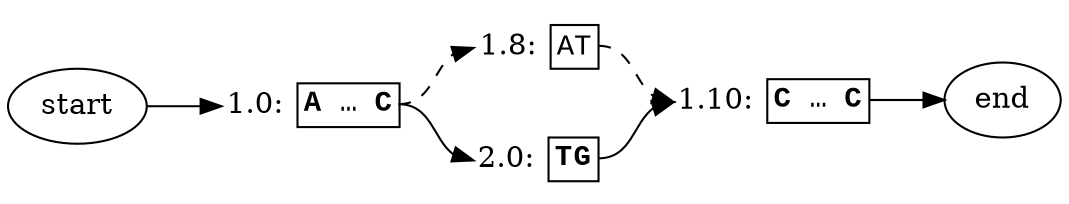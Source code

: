 strict digraph "" {
	graph [bb="0,0,464.75,90",
		overlap=scale,
		rankdir=LR,
		splines=true
	];
	node [label="\N"];
	source	[end=-1,
		height=0.5,
		label=start,
		original_node=source,
		pos="27,45",
		width=0.75];
	1.0	[end=7,
		height=0.5,
		highlights="[True, True, True, True, True, True, True, True]",
		label=<<TABLE BORDER='0' CELLBORDER='1' CELLSPACING='0'><TR><TD BORDER='0' PORT='caption'>1.0:&nbsp;</TD><TD><FONT FACE='Courier New'><B>A</B>&nbsp;…&nbsp;<B>C</B></FONT></TD></TR></TABLE>>,
		margin=0,
		original_node=1,
		pos="128,45",
		sequence=ATGTATAC,
		shape=none,
		start=0,
		width=1.0556];
	source:e -> 1.0:caption	[pos="e,90,45 54,45 65.375,45 70.685,45 78.553,45",
		reference=False];
	1.8	[end=9,
		height=0.5,
		highlights="[False, False]",
		label=<<TABLE BORDER='0' CELLBORDER='1' CELLSPACING='0'><TR><TD BORDER='0' PORT='caption'>1.8:&nbsp;</TD><TD><FONT FACE='Courier New'>AT</FONT></TD></TR></TABLE>>,
		margin=0,
		original_node=1,
		pos="229,72",
		sequence=AT,
		shape=none,
		start=8,
		width=0.75];
	1.0:e -> 1.8:caption	[pos="e,202.38,72 166,45 181.41,45 182.75,60.827 191.56,68.246",
		reference=True,
		style=dashed];
	2.0	[end=1,
		height=0.5,
		highlights="[True, True]",
		label=<<TABLE BORDER='0' CELLBORDER='1' CELLSPACING='0'><TR><TD BORDER='0' PORT='caption'>2.0:&nbsp;</TD><TD><FONT FACE='Courier New'><B>T</B><B>G</B></FONT></TD></TR></TABLE>>,
		margin=0,
		original_node=2,
		pos="229,18",
		sequence=TG,
		shape=none,
		start=0,
		width=0.75];
	1.0:e -> 2.0:caption	[pos="e,202.38,18 166,45 181.41,45 182.75,29.173 191.56,21.754",
		reference=False];
	1.10	[end=15,
		height=0.5,
		highlights="[True, True, True, True, True, True]",
		label=<<TABLE BORDER='0' CELLBORDER='1' CELLSPACING='0'><TR><TD BORDER='0' PORT='caption'>1.10:&nbsp;</TD><TD><FONT FACE='Courier New'><B>C</B>&nbsp;…&nbsp;<B>C</B></FONT></TD></TR></TABLE>>,
		margin=0,
		original_node=1,
		pos="333.38,45",
		sequence=CACGGC,
		shape=none,
		start=10,
		width=1.1493];
	1.8:e -> 1.10:caption	[pos="e,292,45 256,72 271.31,72 272.56,56.173 281.27,48.754",
		reference=True,
		style=dashed];
	2.0:e -> 1.10:caption	[pos="e,292,45 256,18 271.31,18 272.56,33.827 281.27,41.246",
		reference=False];
	sink	[height=0.5,
		label=end,
		original_node=sink,
		pos="437.75,45",
		start=0,
		width=0.75];
	1.10:e -> sink:caption	[pos="e,410.5,45 374.75,45 382.63,45 391.08,45 399.12,45",
		reference=False];
}
